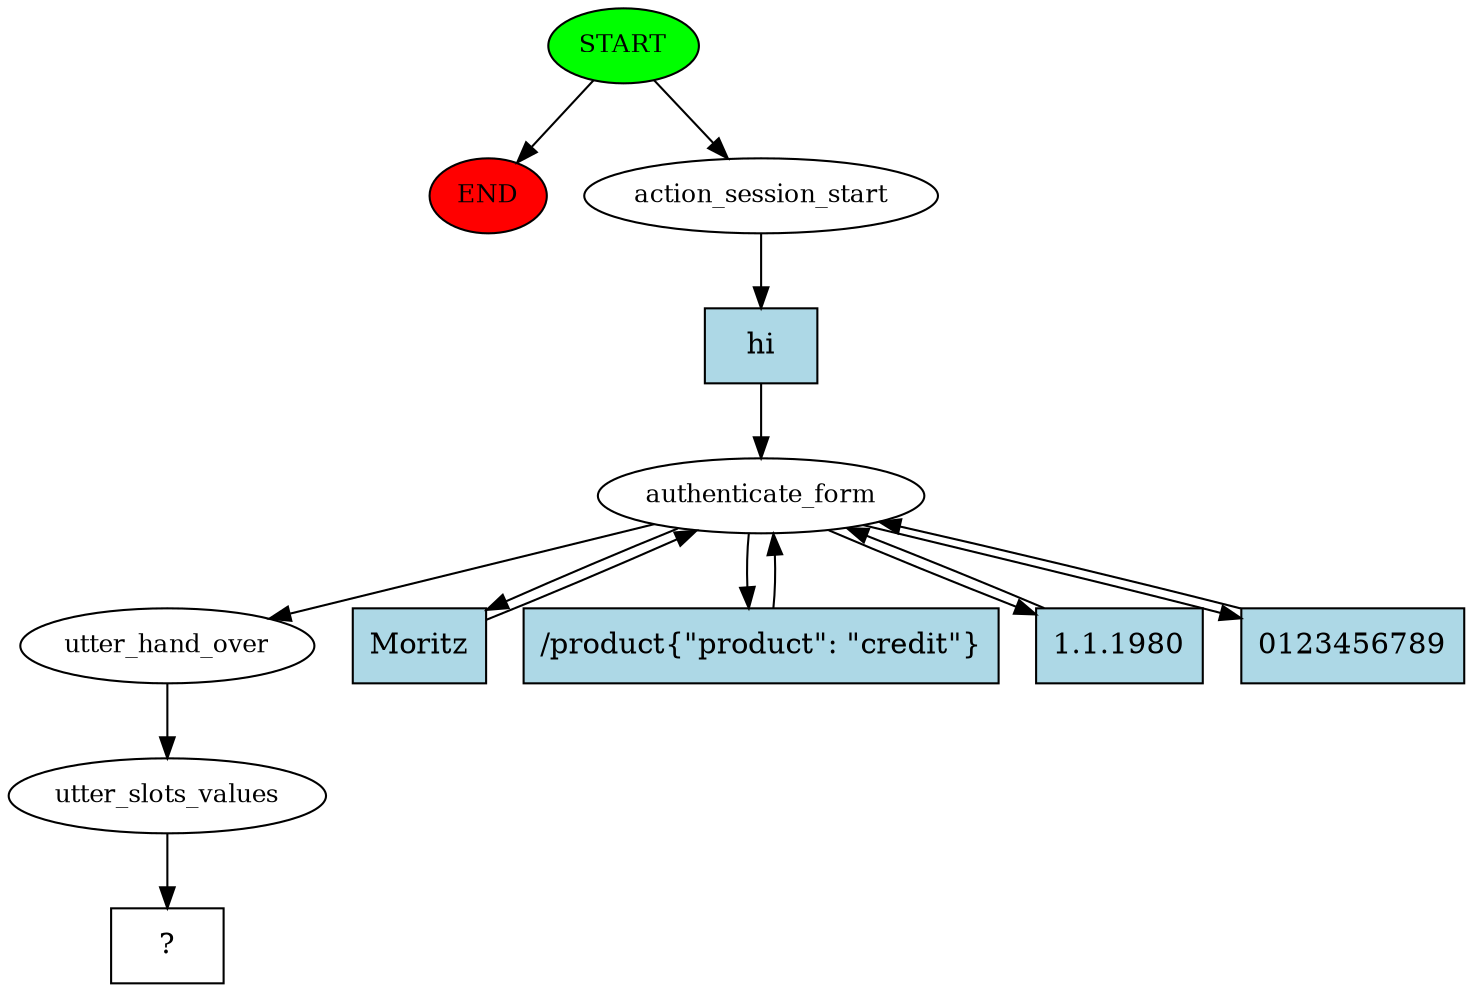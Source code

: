 digraph  {
0 [class="start active", fillcolor=green, fontsize=12, label=START, style=filled];
"-1" [class=end, fillcolor=red, fontsize=12, label=END, style=filled];
1 [class=active, fontsize=12, label=action_session_start];
2 [class=active, fontsize=12, label=authenticate_form];
7 [class=active, fontsize=12, label=utter_hand_over];
8 [class=active, fontsize=12, label=utter_slots_values];
9 [class="intent dashed active", label="  ?  ", shape=rect];
10 [class="intent active", fillcolor=lightblue, label=hi, shape=rect, style=filled];
11 [class="intent active", fillcolor=lightblue, label=Moritz, shape=rect, style=filled];
12 [class="intent active", fillcolor=lightblue, label="/product{\"product\": \"credit\"}", shape=rect, style=filled];
13 [class="intent active", fillcolor=lightblue, label="1.1.1980", shape=rect, style=filled];
14 [class="intent active", fillcolor=lightblue, label=0123456789, shape=rect, style=filled];
0 -> "-1"  [class="", key=NONE, label=""];
0 -> 1  [class=active, key=NONE, label=""];
1 -> 10  [class=active, key=0];
2 -> 7  [class=active, key=NONE, label=""];
2 -> 11  [class=active, key=0];
2 -> 12  [class=active, key=0];
2 -> 13  [class=active, key=0];
2 -> 14  [class=active, key=0];
7 -> 8  [class=active, key=NONE, label=""];
8 -> 9  [class=active, key=NONE, label=""];
10 -> 2  [class=active, key=0];
11 -> 2  [class=active, key=0];
12 -> 2  [class=active, key=0];
13 -> 2  [class=active, key=0];
14 -> 2  [class=active, key=0];
}
